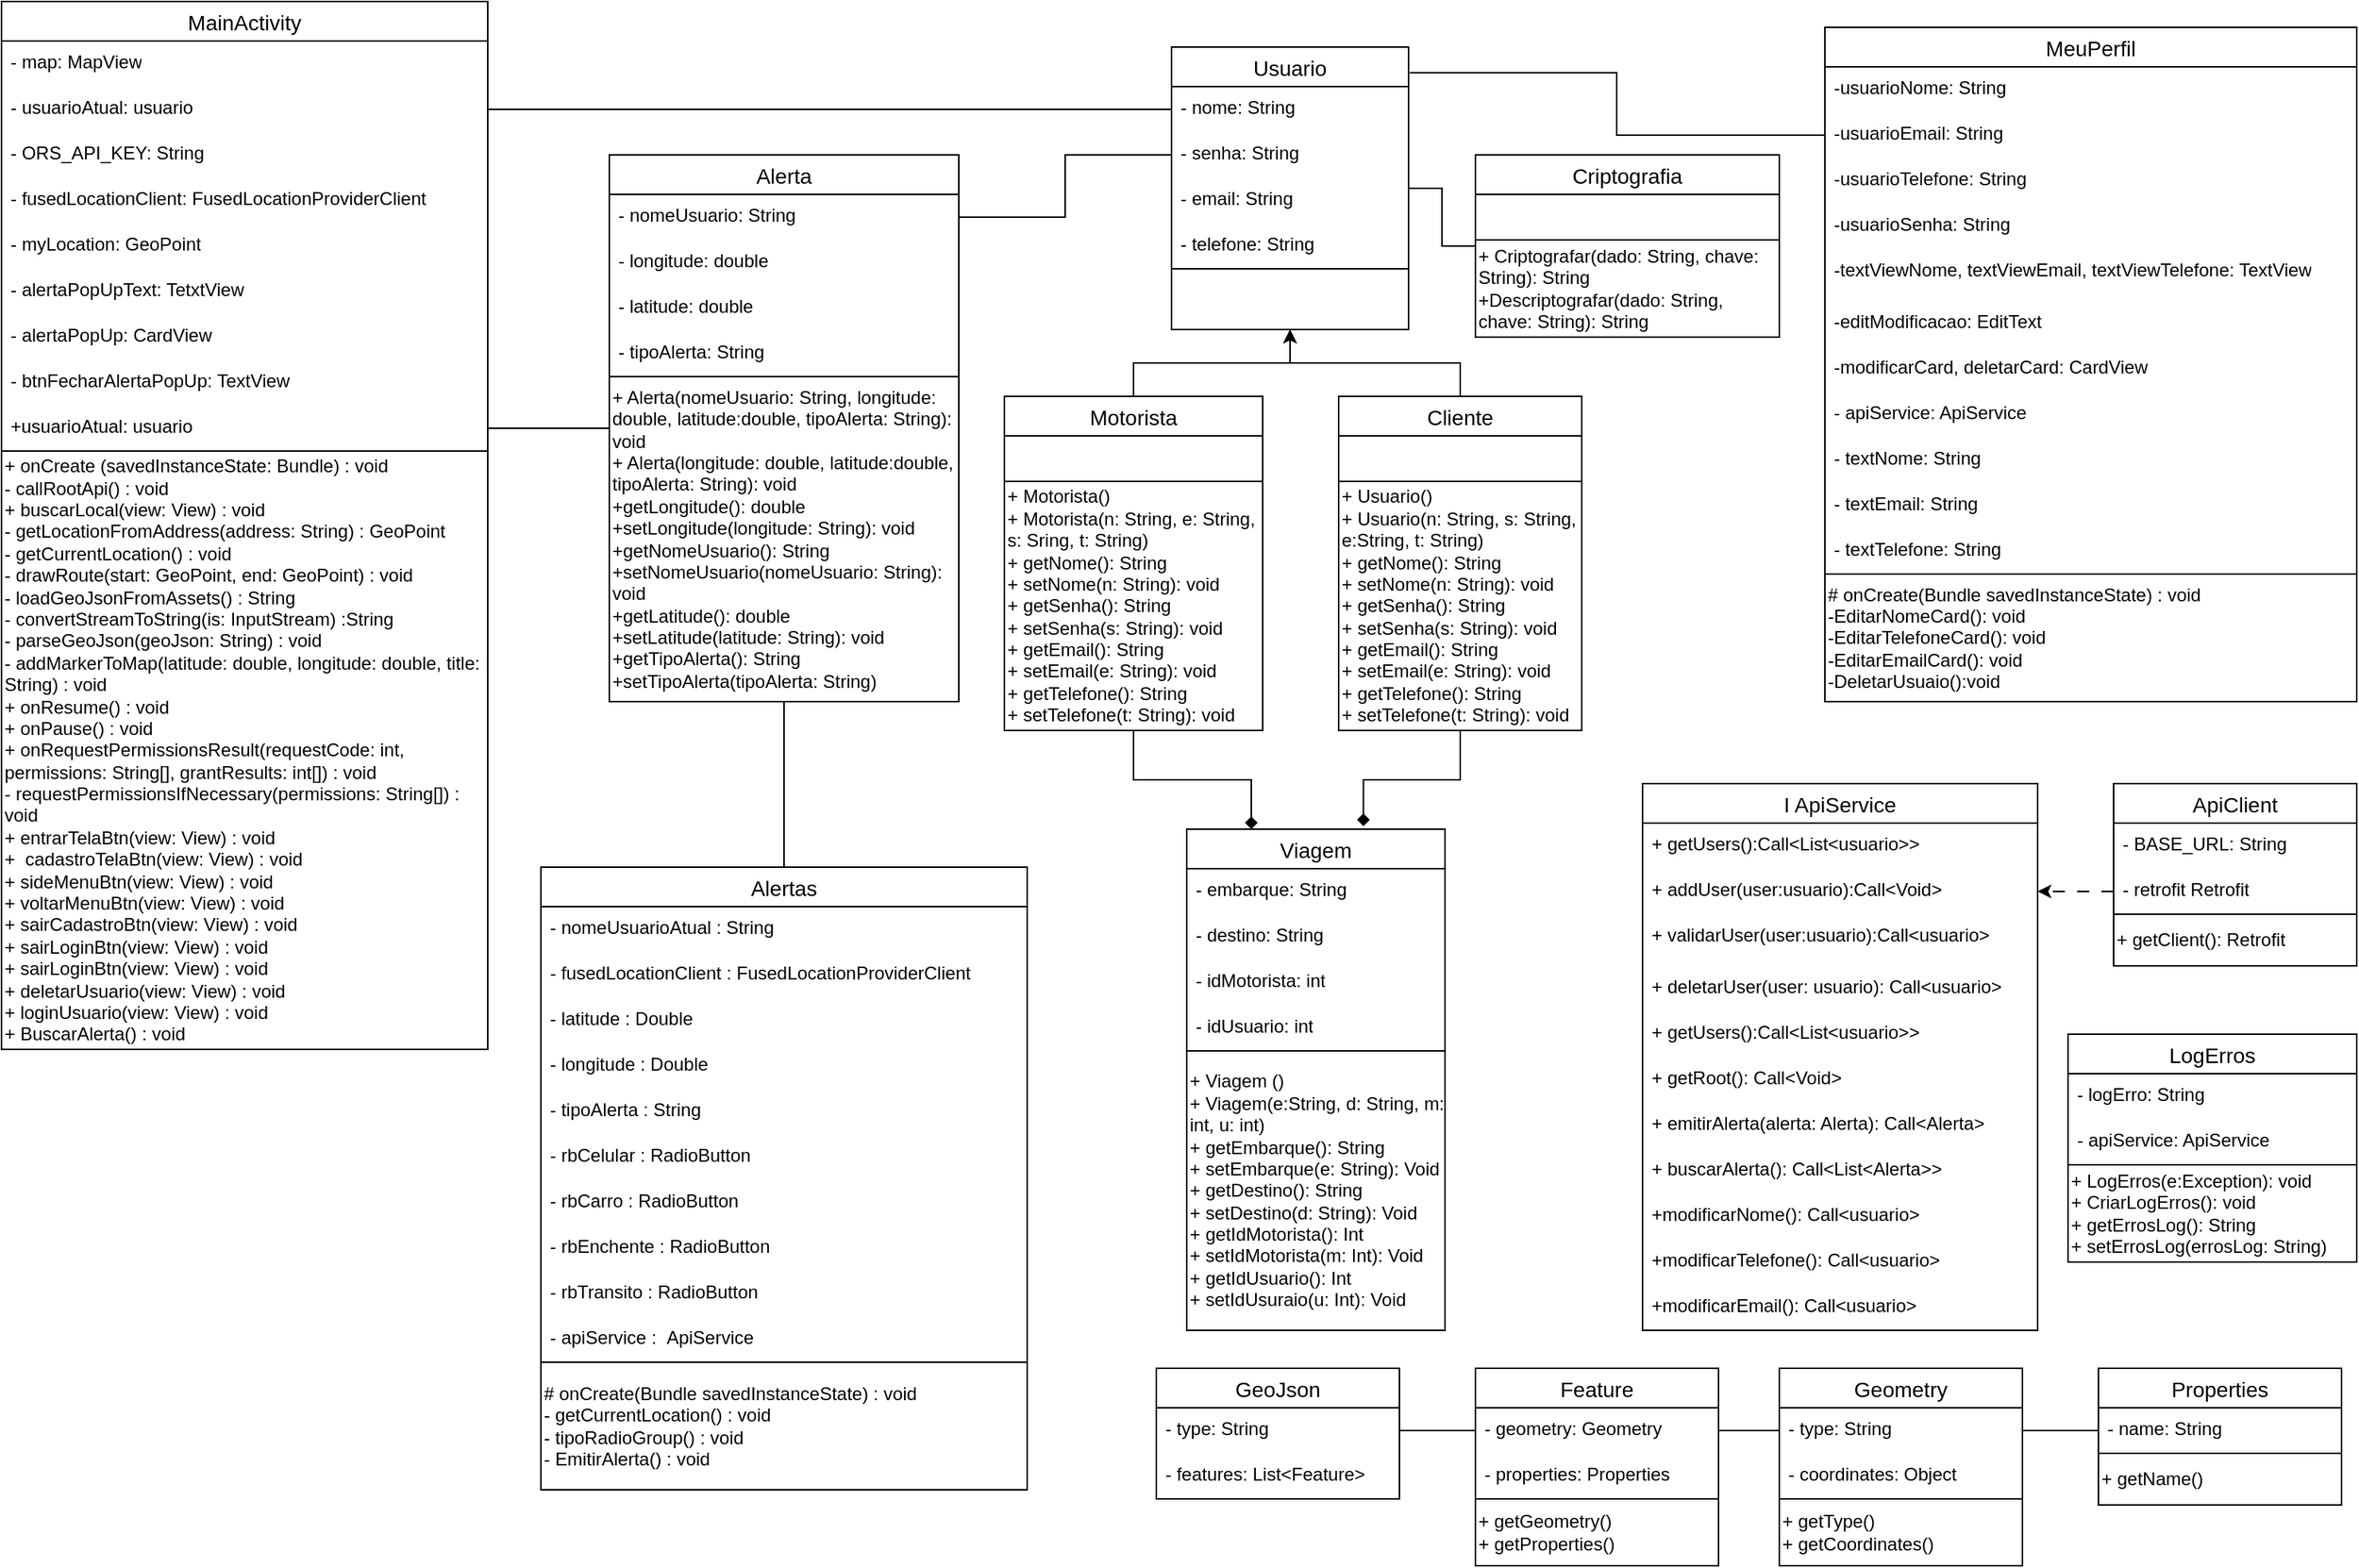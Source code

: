 <mxfile version="26.2.5">
  <diagram name="Página-1" id="beMkTJXSVw1a0xBrVSBx">
    <mxGraphModel dx="2575" dy="950" grid="1" gridSize="10" guides="1" tooltips="1" connect="1" arrows="1" fold="1" page="1" pageScale="1" pageWidth="827" pageHeight="1169" math="0" shadow="0">
      <root>
        <mxCell id="0" />
        <mxCell id="1" parent="0" />
        <mxCell id="qrxP64cRPcZDeiGSogMZ-12" style="edgeStyle=orthogonalEdgeStyle;rounded=0;orthogonalLoop=1;jettySize=auto;html=1;labelBackgroundColor=none;fontColor=default;" parent="1" source="EBPemqWj0GoJSSDdZfjt-1" target="qrxP64cRPcZDeiGSogMZ-8" edge="1">
          <mxGeometry relative="1" as="geometry">
            <mxPoint x="480" y="210" as="targetPoint" />
          </mxGeometry>
        </mxCell>
        <mxCell id="EBPemqWj0GoJSSDdZfjt-1" value="Cliente" style="swimlane;fontStyle=0;childLayout=stackLayout;horizontal=1;startSize=26;horizontalStack=0;resizeParent=1;resizeParentMax=0;resizeLast=0;collapsible=1;marginBottom=0;align=center;fontSize=14;labelBackgroundColor=none;" parent="1" vertex="1">
          <mxGeometry x="140" y="360" width="160" height="220" as="geometry" />
        </mxCell>
        <mxCell id="EBPemqWj0GoJSSDdZfjt-4" value="" style="text;strokeColor=none;spacingLeft=4;spacingRight=4;overflow=hidden;rotatable=0;points=[[0,0.5],[1,0.5]];portConstraint=eastwest;fontSize=12;whiteSpace=wrap;html=1;labelBackgroundColor=none;" parent="EBPemqWj0GoJSSDdZfjt-1" vertex="1">
          <mxGeometry y="26" width="160" height="30" as="geometry" />
        </mxCell>
        <mxCell id="qrxP64cRPcZDeiGSogMZ-2" value="+ Usuario()&lt;br&gt;+ Usuario(n: String, s: String, e:String, t: String)&lt;br&gt;+ getNome(): String&lt;br&gt;+ setNome(n: String): void&lt;br&gt;+ getSenha(): String&lt;br&gt;+ setSenha(s: String): void&amp;nbsp;&lt;br&gt;+ getEmail(): String&lt;br&gt;+ setEmail(e: String): void&lt;br&gt;+ getTelefone(): String&lt;br&gt;+ setTelefone(t: String): void" style="whiteSpace=wrap;html=1;align=left;labelBackgroundColor=none;" parent="EBPemqWj0GoJSSDdZfjt-1" vertex="1">
          <mxGeometry y="56" width="160" height="164" as="geometry" />
        </mxCell>
        <mxCell id="qrxP64cRPcZDeiGSogMZ-13" style="edgeStyle=orthogonalEdgeStyle;rounded=0;orthogonalLoop=1;jettySize=auto;html=1;labelBackgroundColor=none;fontColor=default;" parent="1" source="EBPemqWj0GoJSSDdZfjt-9" target="qrxP64cRPcZDeiGSogMZ-8" edge="1">
          <mxGeometry relative="1" as="geometry" />
        </mxCell>
        <mxCell id="EBPemqWj0GoJSSDdZfjt-9" value="Motorista" style="swimlane;fontStyle=0;childLayout=stackLayout;horizontal=1;startSize=26;horizontalStack=0;resizeParent=1;resizeParentMax=0;resizeLast=0;collapsible=1;marginBottom=0;align=center;fontSize=14;labelBackgroundColor=none;" parent="1" vertex="1">
          <mxGeometry x="-80" y="360" width="170" height="220" as="geometry" />
        </mxCell>
        <mxCell id="EBPemqWj0GoJSSDdZfjt-12" value="" style="text;strokeColor=none;spacingLeft=4;spacingRight=4;overflow=hidden;rotatable=0;points=[[0,0.5],[1,0.5]];portConstraint=eastwest;fontSize=12;whiteSpace=wrap;html=1;labelBackgroundColor=none;" parent="EBPemqWj0GoJSSDdZfjt-9" vertex="1">
          <mxGeometry y="26" width="170" height="30" as="geometry" />
        </mxCell>
        <mxCell id="qrxP64cRPcZDeiGSogMZ-3" value="+ Motorista()&lt;br&gt;+ Motorista(n: String, e: String, s: Sring, t: String)&lt;br&gt;+ getNome(): String&lt;br style=&quot;border-color: var(--border-color);&quot;&gt;+ setNome(n: String): void&lt;br style=&quot;border-color: var(--border-color);&quot;&gt;+ getSenha(): String&lt;br style=&quot;border-color: var(--border-color);&quot;&gt;+ setSenha(s: String): void&amp;nbsp;&lt;br style=&quot;border-color: var(--border-color);&quot;&gt;+ getEmail(): String&lt;br style=&quot;border-color: var(--border-color);&quot;&gt;+ setEmail(e: String): void&lt;br style=&quot;border-color: var(--border-color);&quot;&gt;+ getTelefone(): String&lt;br style=&quot;border-color: var(--border-color);&quot;&gt;+ setTelefone(t: String): void" style="whiteSpace=wrap;html=1;align=left;labelBackgroundColor=none;" parent="EBPemqWj0GoJSSDdZfjt-9" vertex="1">
          <mxGeometry y="56" width="170" height="164" as="geometry" />
        </mxCell>
        <mxCell id="qrxP64cRPcZDeiGSogMZ-4" value="Usuario" style="swimlane;fontStyle=0;childLayout=stackLayout;horizontal=1;startSize=26;horizontalStack=0;resizeParent=1;resizeParentMax=0;resizeLast=0;collapsible=1;marginBottom=0;align=center;fontSize=14;labelBackgroundColor=none;" parent="1" vertex="1">
          <mxGeometry x="30" y="130" width="156" height="186" as="geometry" />
        </mxCell>
        <mxCell id="qrxP64cRPcZDeiGSogMZ-5" value="- nome: String" style="text;strokeColor=none;spacingLeft=4;spacingRight=4;overflow=hidden;rotatable=0;points=[[0,0.5],[1,0.5]];portConstraint=eastwest;fontSize=12;whiteSpace=wrap;html=1;labelBackgroundColor=none;" parent="qrxP64cRPcZDeiGSogMZ-4" vertex="1">
          <mxGeometry y="26" width="156" height="30" as="geometry" />
        </mxCell>
        <mxCell id="qrxP64cRPcZDeiGSogMZ-6" value="- senha: String" style="text;strokeColor=none;spacingLeft=4;spacingRight=4;overflow=hidden;rotatable=0;points=[[0,0.5],[1,0.5]];portConstraint=eastwest;fontSize=12;whiteSpace=wrap;html=1;labelBackgroundColor=none;" parent="qrxP64cRPcZDeiGSogMZ-4" vertex="1">
          <mxGeometry y="56" width="156" height="30" as="geometry" />
        </mxCell>
        <mxCell id="qrxP64cRPcZDeiGSogMZ-7" value="- email: String" style="text;strokeColor=none;spacingLeft=4;spacingRight=4;overflow=hidden;rotatable=0;points=[[0,0.5],[1,0.5]];portConstraint=eastwest;fontSize=12;whiteSpace=wrap;html=1;labelBackgroundColor=none;" parent="qrxP64cRPcZDeiGSogMZ-4" vertex="1">
          <mxGeometry y="86" width="156" height="30" as="geometry" />
        </mxCell>
        <mxCell id="EBPemqWj0GoJSSDdZfjt-13" value="- telefone: String&amp;nbsp;" style="text;strokeColor=none;spacingLeft=4;spacingRight=4;overflow=hidden;rotatable=0;points=[[0,0.5],[1,0.5]];portConstraint=eastwest;fontSize=12;whiteSpace=wrap;html=1;labelBackgroundColor=none;" parent="qrxP64cRPcZDeiGSogMZ-4" vertex="1">
          <mxGeometry y="116" width="156" height="30" as="geometry" />
        </mxCell>
        <mxCell id="qrxP64cRPcZDeiGSogMZ-8" value="" style="whiteSpace=wrap;html=1;align=left;labelBackgroundColor=none;" parent="qrxP64cRPcZDeiGSogMZ-4" vertex="1">
          <mxGeometry y="146" width="156" height="40" as="geometry" />
        </mxCell>
        <mxCell id="x8M8EUCUu1lC6nuCBjIr-1" value="GeoJson" style="swimlane;fontStyle=0;childLayout=stackLayout;horizontal=1;startSize=26;horizontalStack=0;resizeParent=1;resizeParentMax=0;resizeLast=0;collapsible=1;marginBottom=0;align=center;fontSize=14;" parent="1" vertex="1">
          <mxGeometry x="20" y="1000" width="160" height="86" as="geometry" />
        </mxCell>
        <mxCell id="x8M8EUCUu1lC6nuCBjIr-2" value="&lt;div&gt;- type: String&lt;/div&gt;" style="text;strokeColor=none;fillColor=none;spacingLeft=4;spacingRight=4;overflow=hidden;rotatable=0;points=[[0,0.5],[1,0.5]];portConstraint=eastwest;fontSize=12;whiteSpace=wrap;html=1;" parent="x8M8EUCUu1lC6nuCBjIr-1" vertex="1">
          <mxGeometry y="26" width="160" height="30" as="geometry" />
        </mxCell>
        <mxCell id="x8M8EUCUu1lC6nuCBjIr-3" value="- features: List&amp;lt;Feature&amp;gt;" style="text;strokeColor=none;fillColor=none;spacingLeft=4;spacingRight=4;overflow=hidden;rotatable=0;points=[[0,0.5],[1,0.5]];portConstraint=eastwest;fontSize=12;whiteSpace=wrap;html=1;" parent="x8M8EUCUu1lC6nuCBjIr-1" vertex="1">
          <mxGeometry y="56" width="160" height="30" as="geometry" />
        </mxCell>
        <mxCell id="x8M8EUCUu1lC6nuCBjIr-7" value="Feature" style="swimlane;fontStyle=0;childLayout=stackLayout;horizontal=1;startSize=26;horizontalStack=0;resizeParent=1;resizeParentMax=0;resizeLast=0;collapsible=1;marginBottom=0;align=center;fontSize=14;" parent="1" vertex="1">
          <mxGeometry x="230" y="1000" width="160" height="130" as="geometry" />
        </mxCell>
        <mxCell id="x8M8EUCUu1lC6nuCBjIr-8" value="- geometry: Geometry" style="text;strokeColor=none;fillColor=none;spacingLeft=4;spacingRight=4;overflow=hidden;rotatable=0;points=[[0,0.5],[1,0.5]];portConstraint=eastwest;fontSize=12;whiteSpace=wrap;html=1;" parent="x8M8EUCUu1lC6nuCBjIr-7" vertex="1">
          <mxGeometry y="26" width="160" height="30" as="geometry" />
        </mxCell>
        <mxCell id="x8M8EUCUu1lC6nuCBjIr-9" value="- properties: Properties" style="text;strokeColor=none;fillColor=none;spacingLeft=4;spacingRight=4;overflow=hidden;rotatable=0;points=[[0,0.5],[1,0.5]];portConstraint=eastwest;fontSize=12;whiteSpace=wrap;html=1;" parent="x8M8EUCUu1lC6nuCBjIr-7" vertex="1">
          <mxGeometry y="56" width="160" height="30" as="geometry" />
        </mxCell>
        <mxCell id="x8M8EUCUu1lC6nuCBjIr-25" value="&lt;div&gt;+ getGeometry()&lt;/div&gt;&lt;div&gt;+ getProperties()&lt;/div&gt;" style="whiteSpace=wrap;html=1;align=left;labelBackgroundColor=none;" parent="x8M8EUCUu1lC6nuCBjIr-7" vertex="1">
          <mxGeometry y="86" width="160" height="44" as="geometry" />
        </mxCell>
        <mxCell id="x8M8EUCUu1lC6nuCBjIr-11" style="edgeStyle=orthogonalEdgeStyle;rounded=0;orthogonalLoop=1;jettySize=auto;html=1;entryX=0;entryY=0.5;entryDx=0;entryDy=0;endArrow=none;startFill=0;" parent="1" source="x8M8EUCUu1lC6nuCBjIr-2" target="x8M8EUCUu1lC6nuCBjIr-8" edge="1">
          <mxGeometry relative="1" as="geometry" />
        </mxCell>
        <mxCell id="x8M8EUCUu1lC6nuCBjIr-12" value="Geometry" style="swimlane;fontStyle=0;childLayout=stackLayout;horizontal=1;startSize=26;horizontalStack=0;resizeParent=1;resizeParentMax=0;resizeLast=0;collapsible=1;marginBottom=0;align=center;fontSize=14;" parent="1" vertex="1">
          <mxGeometry x="430" y="1000" width="160" height="130" as="geometry" />
        </mxCell>
        <mxCell id="x8M8EUCUu1lC6nuCBjIr-13" value="- type: String" style="text;strokeColor=none;fillColor=none;spacingLeft=4;spacingRight=4;overflow=hidden;rotatable=0;points=[[0,0.5],[1,0.5]];portConstraint=eastwest;fontSize=12;whiteSpace=wrap;html=1;" parent="x8M8EUCUu1lC6nuCBjIr-12" vertex="1">
          <mxGeometry y="26" width="160" height="30" as="geometry" />
        </mxCell>
        <mxCell id="x8M8EUCUu1lC6nuCBjIr-14" value="- coordinates: Object" style="text;strokeColor=none;fillColor=none;spacingLeft=4;spacingRight=4;overflow=hidden;rotatable=0;points=[[0,0.5],[1,0.5]];portConstraint=eastwest;fontSize=12;whiteSpace=wrap;html=1;" parent="x8M8EUCUu1lC6nuCBjIr-12" vertex="1">
          <mxGeometry y="56" width="160" height="30" as="geometry" />
        </mxCell>
        <mxCell id="x8M8EUCUu1lC6nuCBjIr-26" value="&lt;div&gt;+ getType()&lt;/div&gt;&lt;div&gt;+ getCoordinates()&lt;/div&gt;" style="whiteSpace=wrap;html=1;align=left;labelBackgroundColor=none;" parent="x8M8EUCUu1lC6nuCBjIr-12" vertex="1">
          <mxGeometry y="86" width="160" height="44" as="geometry" />
        </mxCell>
        <mxCell id="x8M8EUCUu1lC6nuCBjIr-16" value="Properties" style="swimlane;fontStyle=0;childLayout=stackLayout;horizontal=1;startSize=26;horizontalStack=0;resizeParent=1;resizeParentMax=0;resizeLast=0;collapsible=1;marginBottom=0;align=center;fontSize=14;" parent="1" vertex="1">
          <mxGeometry x="640" y="1000" width="160" height="90" as="geometry" />
        </mxCell>
        <mxCell id="x8M8EUCUu1lC6nuCBjIr-17" value="- name: String" style="text;strokeColor=none;fillColor=none;spacingLeft=4;spacingRight=4;overflow=hidden;rotatable=0;points=[[0,0.5],[1,0.5]];portConstraint=eastwest;fontSize=12;whiteSpace=wrap;html=1;" parent="x8M8EUCUu1lC6nuCBjIr-16" vertex="1">
          <mxGeometry y="26" width="160" height="30" as="geometry" />
        </mxCell>
        <mxCell id="x8M8EUCUu1lC6nuCBjIr-27" value="+ getName()" style="whiteSpace=wrap;html=1;align=left;labelBackgroundColor=none;" parent="x8M8EUCUu1lC6nuCBjIr-16" vertex="1">
          <mxGeometry y="56" width="160" height="34" as="geometry" />
        </mxCell>
        <mxCell id="x8M8EUCUu1lC6nuCBjIr-22" style="edgeStyle=orthogonalEdgeStyle;rounded=0;orthogonalLoop=1;jettySize=auto;html=1;endArrow=none;startFill=0;" parent="1" source="x8M8EUCUu1lC6nuCBjIr-8" target="x8M8EUCUu1lC6nuCBjIr-13" edge="1">
          <mxGeometry relative="1" as="geometry" />
        </mxCell>
        <mxCell id="x8M8EUCUu1lC6nuCBjIr-23" style="edgeStyle=orthogonalEdgeStyle;rounded=0;orthogonalLoop=1;jettySize=auto;html=1;exitX=1;exitY=0.5;exitDx=0;exitDy=0;entryX=0;entryY=0.5;entryDx=0;entryDy=0;endArrow=none;startFill=0;" parent="1" source="x8M8EUCUu1lC6nuCBjIr-13" target="x8M8EUCUu1lC6nuCBjIr-17" edge="1">
          <mxGeometry relative="1" as="geometry" />
        </mxCell>
        <mxCell id="x8M8EUCUu1lC6nuCBjIr-28" value="I ApiService" style="swimlane;fontStyle=0;childLayout=stackLayout;horizontal=1;startSize=26;horizontalStack=0;resizeParent=1;resizeParentMax=0;resizeLast=0;collapsible=1;marginBottom=0;align=center;fontSize=14;" parent="1" vertex="1">
          <mxGeometry x="340" y="615" width="260" height="360" as="geometry" />
        </mxCell>
        <mxCell id="x8M8EUCUu1lC6nuCBjIr-29" value="+ getUsers():Call&amp;lt;List&amp;lt;usuario&amp;gt;&amp;gt;" style="text;strokeColor=none;fillColor=none;spacingLeft=4;spacingRight=4;overflow=hidden;rotatable=0;points=[[0,0.5],[1,0.5]];portConstraint=eastwest;fontSize=12;whiteSpace=wrap;html=1;" parent="x8M8EUCUu1lC6nuCBjIr-28" vertex="1">
          <mxGeometry y="26" width="260" height="30" as="geometry" />
        </mxCell>
        <mxCell id="x8M8EUCUu1lC6nuCBjIr-30" value="+ addUser(user:usuario):Call&amp;lt;Void&amp;gt;" style="text;strokeColor=none;fillColor=none;spacingLeft=4;spacingRight=4;overflow=hidden;rotatable=0;points=[[0,0.5],[1,0.5]];portConstraint=eastwest;fontSize=12;whiteSpace=wrap;html=1;" parent="x8M8EUCUu1lC6nuCBjIr-28" vertex="1">
          <mxGeometry y="56" width="260" height="30" as="geometry" />
        </mxCell>
        <mxCell id="x8M8EUCUu1lC6nuCBjIr-31" value="+ validarUser(user:usuario):Call&amp;lt;usuario&amp;gt;" style="text;strokeColor=none;fillColor=none;spacingLeft=4;spacingRight=4;overflow=hidden;rotatable=0;points=[[0,0.5],[1,0.5]];portConstraint=eastwest;fontSize=12;whiteSpace=wrap;html=1;" parent="x8M8EUCUu1lC6nuCBjIr-28" vertex="1">
          <mxGeometry y="86" width="260" height="34" as="geometry" />
        </mxCell>
        <mxCell id="x8M8EUCUu1lC6nuCBjIr-34" value="+ deletarUser(user: usuario): Call&amp;lt;usuario&amp;gt;" style="text;strokeColor=none;fillColor=none;spacingLeft=4;spacingRight=4;overflow=hidden;rotatable=0;points=[[0,0.5],[1,0.5]];portConstraint=eastwest;fontSize=12;whiteSpace=wrap;html=1;" parent="x8M8EUCUu1lC6nuCBjIr-28" vertex="1">
          <mxGeometry y="120" width="260" height="30" as="geometry" />
        </mxCell>
        <mxCell id="cwqGw_NyOsRod3NxZ2D9-19" value="+ getUsers():Call&amp;lt;List&amp;lt;usuario&amp;gt;&amp;gt;" style="text;strokeColor=none;fillColor=none;spacingLeft=4;spacingRight=4;overflow=hidden;rotatable=0;points=[[0,0.5],[1,0.5]];portConstraint=eastwest;fontSize=12;whiteSpace=wrap;html=1;" parent="x8M8EUCUu1lC6nuCBjIr-28" vertex="1">
          <mxGeometry y="150" width="260" height="30" as="geometry" />
        </mxCell>
        <mxCell id="cwqGw_NyOsRod3NxZ2D9-18" value="+ getRoot(): Call&amp;lt;Void&amp;gt;" style="text;strokeColor=none;fillColor=none;spacingLeft=4;spacingRight=4;overflow=hidden;rotatable=0;points=[[0,0.5],[1,0.5]];portConstraint=eastwest;fontSize=12;whiteSpace=wrap;html=1;" parent="x8M8EUCUu1lC6nuCBjIr-28" vertex="1">
          <mxGeometry y="180" width="260" height="30" as="geometry" />
        </mxCell>
        <mxCell id="cwqGw_NyOsRod3NxZ2D9-20" value="+ emitirAlerta(alerta: Alerta): Call&amp;lt;Alerta&amp;gt;" style="text;strokeColor=none;fillColor=none;spacingLeft=4;spacingRight=4;overflow=hidden;rotatable=0;points=[[0,0.5],[1,0.5]];portConstraint=eastwest;fontSize=12;whiteSpace=wrap;html=1;" parent="x8M8EUCUu1lC6nuCBjIr-28" vertex="1">
          <mxGeometry y="210" width="260" height="30" as="geometry" />
        </mxCell>
        <mxCell id="cwqGw_NyOsRod3NxZ2D9-21" value="+ buscarAlerta(): Call&amp;lt;List&amp;lt;Alerta&amp;gt;&amp;gt;" style="text;strokeColor=none;fillColor=none;spacingLeft=4;spacingRight=4;overflow=hidden;rotatable=0;points=[[0,0.5],[1,0.5]];portConstraint=eastwest;fontSize=12;whiteSpace=wrap;html=1;" parent="x8M8EUCUu1lC6nuCBjIr-28" vertex="1">
          <mxGeometry y="240" width="260" height="30" as="geometry" />
        </mxCell>
        <mxCell id="LRudQ8apmQXin3_uVHKM-1" value="+modificarNome(): Call&amp;lt;usuario&amp;gt;" style="text;strokeColor=none;fillColor=none;spacingLeft=4;spacingRight=4;overflow=hidden;rotatable=0;points=[[0,0.5],[1,0.5]];portConstraint=eastwest;fontSize=12;whiteSpace=wrap;html=1;" vertex="1" parent="x8M8EUCUu1lC6nuCBjIr-28">
          <mxGeometry y="270" width="260" height="30" as="geometry" />
        </mxCell>
        <mxCell id="LRudQ8apmQXin3_uVHKM-2" value="+modificarTelefone(): Call&amp;lt;usuario&amp;gt;" style="text;strokeColor=none;fillColor=none;spacingLeft=4;spacingRight=4;overflow=hidden;rotatable=0;points=[[0,0.5],[1,0.5]];portConstraint=eastwest;fontSize=12;whiteSpace=wrap;html=1;" vertex="1" parent="x8M8EUCUu1lC6nuCBjIr-28">
          <mxGeometry y="300" width="260" height="30" as="geometry" />
        </mxCell>
        <mxCell id="LRudQ8apmQXin3_uVHKM-3" value="+modificarEmail(): Call&amp;lt;usuario&amp;gt;" style="text;strokeColor=none;fillColor=none;spacingLeft=4;spacingRight=4;overflow=hidden;rotatable=0;points=[[0,0.5],[1,0.5]];portConstraint=eastwest;fontSize=12;whiteSpace=wrap;html=1;" vertex="1" parent="x8M8EUCUu1lC6nuCBjIr-28">
          <mxGeometry y="330" width="260" height="30" as="geometry" />
        </mxCell>
        <mxCell id="x8M8EUCUu1lC6nuCBjIr-37" value="ApiClient" style="swimlane;fontStyle=0;childLayout=stackLayout;horizontal=1;startSize=26;horizontalStack=0;resizeParent=1;resizeParentMax=0;resizeLast=0;collapsible=1;marginBottom=0;align=center;fontSize=14;" parent="1" vertex="1">
          <mxGeometry x="650" y="615" width="160" height="120" as="geometry" />
        </mxCell>
        <mxCell id="x8M8EUCUu1lC6nuCBjIr-38" value="- BASE_URL: String" style="text;strokeColor=none;fillColor=none;spacingLeft=4;spacingRight=4;overflow=hidden;rotatable=0;points=[[0,0.5],[1,0.5]];portConstraint=eastwest;fontSize=12;whiteSpace=wrap;html=1;" parent="x8M8EUCUu1lC6nuCBjIr-37" vertex="1">
          <mxGeometry y="26" width="160" height="30" as="geometry" />
        </mxCell>
        <mxCell id="x8M8EUCUu1lC6nuCBjIr-39" value="- retrofit Retrofit" style="text;strokeColor=none;fillColor=none;spacingLeft=4;spacingRight=4;overflow=hidden;rotatable=0;points=[[0,0.5],[1,0.5]];portConstraint=eastwest;fontSize=12;whiteSpace=wrap;html=1;" parent="x8M8EUCUu1lC6nuCBjIr-37" vertex="1">
          <mxGeometry y="56" width="160" height="30" as="geometry" />
        </mxCell>
        <mxCell id="x8M8EUCUu1lC6nuCBjIr-43" value="+ getClient(): Retrofit" style="whiteSpace=wrap;html=1;align=left;labelBackgroundColor=none;" parent="x8M8EUCUu1lC6nuCBjIr-37" vertex="1">
          <mxGeometry y="86" width="160" height="34" as="geometry" />
        </mxCell>
        <mxCell id="EBPemqWj0GoJSSDdZfjt-5" value="Viagem" style="swimlane;fontStyle=0;childLayout=stackLayout;horizontal=1;startSize=26;horizontalStack=0;resizeParent=1;resizeParentMax=0;resizeLast=0;collapsible=1;marginBottom=0;align=center;fontSize=14;rounded=0;shadow=0;glass=0;swimlaneLine=1;labelBackgroundColor=none;" parent="1" vertex="1">
          <mxGeometry x="40" y="645" width="170" height="330" as="geometry" />
        </mxCell>
        <mxCell id="EBPemqWj0GoJSSDdZfjt-6" value="- embarque: String" style="text;strokeColor=none;spacingLeft=4;spacingRight=4;overflow=hidden;rotatable=0;points=[[0,0.5],[1,0.5]];portConstraint=eastwest;fontSize=12;whiteSpace=wrap;html=1;labelBackgroundColor=none;" parent="EBPemqWj0GoJSSDdZfjt-5" vertex="1">
          <mxGeometry y="26" width="170" height="30" as="geometry" />
        </mxCell>
        <mxCell id="EBPemqWj0GoJSSDdZfjt-7" value="- destino: String" style="text;strokeColor=none;spacingLeft=4;spacingRight=4;overflow=hidden;rotatable=0;points=[[0,0.5],[1,0.5]];portConstraint=eastwest;fontSize=12;whiteSpace=wrap;html=1;labelBackgroundColor=none;" parent="EBPemqWj0GoJSSDdZfjt-5" vertex="1">
          <mxGeometry y="56" width="170" height="30" as="geometry" />
        </mxCell>
        <mxCell id="EBPemqWj0GoJSSDdZfjt-14" value="- idMotorista: int" style="text;strokeColor=none;spacingLeft=4;spacingRight=4;overflow=hidden;rotatable=0;points=[[0,0.5],[1,0.5]];portConstraint=eastwest;fontSize=12;whiteSpace=wrap;html=1;labelBackgroundColor=none;" parent="EBPemqWj0GoJSSDdZfjt-5" vertex="1">
          <mxGeometry y="86" width="170" height="30" as="geometry" />
        </mxCell>
        <mxCell id="EBPemqWj0GoJSSDdZfjt-8" value="- idUsuario: int" style="text;strokeColor=none;spacingLeft=4;spacingRight=4;overflow=hidden;rotatable=0;points=[[0,0.5],[1,0.5]];portConstraint=eastwest;fontSize=12;whiteSpace=wrap;html=1;labelBackgroundColor=none;" parent="EBPemqWj0GoJSSDdZfjt-5" vertex="1">
          <mxGeometry y="116" width="170" height="30" as="geometry" />
        </mxCell>
        <mxCell id="qrxP64cRPcZDeiGSogMZ-1" value="+ Viagem ()&amp;nbsp;&lt;br&gt;+ Viagem(e:String, d: String, m: int, u: int)&lt;br&gt;+ getEmbarque(): String&lt;br&gt;+ setEmbarque(e: String): Void&lt;br&gt;+ getDestino(): String&lt;br&gt;+ setDestino(d: String): Void&lt;br&gt;+ getIdMotorista(): Int&lt;br&gt;+ setIdMotorista(m: Int): Void&lt;br&gt;+ getIdUsuario(): Int&lt;br&gt;+ setIdUsuraio(u: Int): Void" style="whiteSpace=wrap;html=1;align=left;labelBackgroundColor=none;" parent="EBPemqWj0GoJSSDdZfjt-5" vertex="1">
          <mxGeometry y="146" width="170" height="184" as="geometry" />
        </mxCell>
        <mxCell id="nU1rARCK6tNJSEri2p3q-12" style="edgeStyle=orthogonalEdgeStyle;rounded=0;orthogonalLoop=1;jettySize=auto;html=1;entryX=0.684;entryY=-0.006;entryDx=0;entryDy=0;entryPerimeter=0;endArrow=diamond;endFill=1;" parent="1" source="qrxP64cRPcZDeiGSogMZ-2" target="EBPemqWj0GoJSSDdZfjt-5" edge="1">
          <mxGeometry relative="1" as="geometry" />
        </mxCell>
        <mxCell id="nU1rARCK6tNJSEri2p3q-13" style="edgeStyle=orthogonalEdgeStyle;rounded=0;orthogonalLoop=1;jettySize=auto;html=1;entryX=0.25;entryY=0;entryDx=0;entryDy=0;endArrow=diamond;endFill=1;" parent="1" source="qrxP64cRPcZDeiGSogMZ-3" target="EBPemqWj0GoJSSDdZfjt-5" edge="1">
          <mxGeometry relative="1" as="geometry" />
        </mxCell>
        <mxCell id="cwqGw_NyOsRod3NxZ2D9-5" value="LogErros" style="swimlane;fontStyle=0;childLayout=stackLayout;horizontal=1;startSize=26;horizontalStack=0;resizeParent=1;resizeParentMax=0;resizeLast=0;collapsible=1;marginBottom=0;align=center;fontSize=14;" parent="1" vertex="1">
          <mxGeometry x="620" y="780" width="190" height="150" as="geometry" />
        </mxCell>
        <mxCell id="cwqGw_NyOsRod3NxZ2D9-6" value="- logErro: String" style="text;strokeColor=none;fillColor=none;spacingLeft=4;spacingRight=4;overflow=hidden;rotatable=0;points=[[0,0.5],[1,0.5]];portConstraint=eastwest;fontSize=12;whiteSpace=wrap;html=1;" parent="cwqGw_NyOsRod3NxZ2D9-5" vertex="1">
          <mxGeometry y="26" width="190" height="30" as="geometry" />
        </mxCell>
        <mxCell id="cwqGw_NyOsRod3NxZ2D9-7" value="- apiService: ApiService" style="text;strokeColor=none;fillColor=none;spacingLeft=4;spacingRight=4;overflow=hidden;rotatable=0;points=[[0,0.5],[1,0.5]];portConstraint=eastwest;fontSize=12;whiteSpace=wrap;html=1;" parent="cwqGw_NyOsRod3NxZ2D9-5" vertex="1">
          <mxGeometry y="56" width="190" height="30" as="geometry" />
        </mxCell>
        <mxCell id="cwqGw_NyOsRod3NxZ2D9-8" value="+ LogErros(e:Exception): void&lt;br&gt;+ CriarLogErros(): void&lt;br&gt;+ getErrosLog(): String&lt;br&gt;+ setErrosLog(errosLog: String)" style="whiteSpace=wrap;html=1;align=left;labelBackgroundColor=none;" parent="cwqGw_NyOsRod3NxZ2D9-5" vertex="1">
          <mxGeometry y="86" width="190" height="64" as="geometry" />
        </mxCell>
        <mxCell id="rwqF31iVj5PVq3YWiGEW-35" style="edgeStyle=orthogonalEdgeStyle;rounded=0;orthogonalLoop=1;jettySize=auto;html=1;entryX=0.5;entryY=0;entryDx=0;entryDy=0;endArrow=none;endFill=0;" parent="1" source="cwqGw_NyOsRod3NxZ2D9-12" target="rwqF31iVj5PVq3YWiGEW-3" edge="1">
          <mxGeometry relative="1" as="geometry" />
        </mxCell>
        <mxCell id="cwqGw_NyOsRod3NxZ2D9-12" value="Alerta" style="swimlane;fontStyle=0;childLayout=stackLayout;horizontal=1;startSize=26;horizontalStack=0;resizeParent=1;resizeParentMax=0;resizeLast=0;collapsible=1;marginBottom=0;align=center;fontSize=14;" parent="1" vertex="1">
          <mxGeometry x="-340" y="201" width="230" height="360" as="geometry" />
        </mxCell>
        <mxCell id="cwqGw_NyOsRod3NxZ2D9-13" value="- nomeUsuario: String" style="text;strokeColor=none;fillColor=none;spacingLeft=4;spacingRight=4;overflow=hidden;rotatable=0;points=[[0,0.5],[1,0.5]];portConstraint=eastwest;fontSize=12;whiteSpace=wrap;html=1;" parent="cwqGw_NyOsRod3NxZ2D9-12" vertex="1">
          <mxGeometry y="26" width="230" height="30" as="geometry" />
        </mxCell>
        <mxCell id="cwqGw_NyOsRod3NxZ2D9-14" value="- longitude: double" style="text;strokeColor=none;fillColor=none;spacingLeft=4;spacingRight=4;overflow=hidden;rotatable=0;points=[[0,0.5],[1,0.5]];portConstraint=eastwest;fontSize=12;whiteSpace=wrap;html=1;" parent="cwqGw_NyOsRod3NxZ2D9-12" vertex="1">
          <mxGeometry y="56" width="230" height="30" as="geometry" />
        </mxCell>
        <mxCell id="cwqGw_NyOsRod3NxZ2D9-16" value="- latitude: double" style="text;strokeColor=none;fillColor=none;spacingLeft=4;spacingRight=4;overflow=hidden;rotatable=0;points=[[0,0.5],[1,0.5]];portConstraint=eastwest;fontSize=12;whiteSpace=wrap;html=1;" parent="cwqGw_NyOsRod3NxZ2D9-12" vertex="1">
          <mxGeometry y="86" width="230" height="30" as="geometry" />
        </mxCell>
        <mxCell id="cwqGw_NyOsRod3NxZ2D9-17" value="- tipoAlerta: String" style="text;strokeColor=none;fillColor=none;spacingLeft=4;spacingRight=4;overflow=hidden;rotatable=0;points=[[0,0.5],[1,0.5]];portConstraint=eastwest;fontSize=12;whiteSpace=wrap;html=1;" parent="cwqGw_NyOsRod3NxZ2D9-12" vertex="1">
          <mxGeometry y="116" width="230" height="30" as="geometry" />
        </mxCell>
        <mxCell id="cwqGw_NyOsRod3NxZ2D9-15" value="+ Alerta(nomeUsuario: String, longitude: double, latitude:double, tipoAlerta: String): void&lt;br&gt;+ Alerta(longitude: double, latitude:double, tipoAlerta: String): void&lt;div&gt;+getLongitude(): double&lt;/div&gt;&lt;div&gt;+setLongitude(longitude: String): void&lt;/div&gt;&lt;div&gt;+getNomeUsuario(): String&lt;/div&gt;&lt;div&gt;+setNomeUsuario(nomeUsuario: String): void&lt;/div&gt;&lt;div&gt;+getLatitude(): double&lt;/div&gt;&lt;div&gt;+setLatitude(latitude: String): void&lt;/div&gt;&lt;div&gt;+getTipoAlerta(): String&lt;/div&gt;&lt;div&gt;+setTipoAlerta(tipoAlerta: String)&lt;/div&gt;" style="whiteSpace=wrap;html=1;align=left;labelBackgroundColor=none;" parent="cwqGw_NyOsRod3NxZ2D9-12" vertex="1">
          <mxGeometry y="146" width="230" height="214" as="geometry" />
        </mxCell>
        <mxCell id="cwqGw_NyOsRod3NxZ2D9-30" style="edgeStyle=orthogonalEdgeStyle;rounded=0;orthogonalLoop=1;jettySize=auto;html=1;endArrow=none;endFill=0;" parent="1" source="cwqGw_NyOsRod3NxZ2D9-26" target="qrxP64cRPcZDeiGSogMZ-4" edge="1">
          <mxGeometry relative="1" as="geometry" />
        </mxCell>
        <mxCell id="cwqGw_NyOsRod3NxZ2D9-26" value="Criptografia" style="swimlane;fontStyle=0;childLayout=stackLayout;horizontal=1;startSize=26;horizontalStack=0;resizeParent=1;resizeParentMax=0;resizeLast=0;collapsible=1;marginBottom=0;align=center;fontSize=14;" parent="1" vertex="1">
          <mxGeometry x="230" y="201" width="200" height="120" as="geometry" />
        </mxCell>
        <mxCell id="cwqGw_NyOsRod3NxZ2D9-28" value="&amp;nbsp;" style="text;strokeColor=none;fillColor=none;spacingLeft=4;spacingRight=4;overflow=hidden;rotatable=0;points=[[0,0.5],[1,0.5]];portConstraint=eastwest;fontSize=12;whiteSpace=wrap;html=1;" parent="cwqGw_NyOsRod3NxZ2D9-26" vertex="1">
          <mxGeometry y="26" width="200" height="30" as="geometry" />
        </mxCell>
        <mxCell id="cwqGw_NyOsRod3NxZ2D9-29" value="+ Criptografar(dado: String, chave: String): String&lt;br&gt;+Descriptografar(dado: String, chave: String): String" style="whiteSpace=wrap;html=1;align=left;labelBackgroundColor=none;" parent="cwqGw_NyOsRod3NxZ2D9-26" vertex="1">
          <mxGeometry y="56" width="200" height="64" as="geometry" />
        </mxCell>
        <mxCell id="cwqGw_NyOsRod3NxZ2D9-31" value="MainActivity" style="swimlane;fontStyle=0;childLayout=stackLayout;horizontal=1;startSize=26;horizontalStack=0;resizeParent=1;resizeParentMax=0;resizeLast=0;collapsible=1;marginBottom=0;align=center;fontSize=14;" parent="1" vertex="1">
          <mxGeometry x="-740" y="100" width="320" height="690" as="geometry" />
        </mxCell>
        <mxCell id="cwqGw_NyOsRod3NxZ2D9-32" value="- map: MapView" style="text;strokeColor=none;fillColor=none;spacingLeft=4;spacingRight=4;overflow=hidden;rotatable=0;points=[[0,0.5],[1,0.5]];portConstraint=eastwest;fontSize=12;whiteSpace=wrap;html=1;" parent="cwqGw_NyOsRod3NxZ2D9-31" vertex="1">
          <mxGeometry y="26" width="320" height="30" as="geometry" />
        </mxCell>
        <mxCell id="cwqGw_NyOsRod3NxZ2D9-33" value="- usuarioAtual: usuario" style="text;strokeColor=none;fillColor=none;spacingLeft=4;spacingRight=4;overflow=hidden;rotatable=0;points=[[0,0.5],[1,0.5]];portConstraint=eastwest;fontSize=12;whiteSpace=wrap;html=1;" parent="cwqGw_NyOsRod3NxZ2D9-31" vertex="1">
          <mxGeometry y="56" width="320" height="30" as="geometry" />
        </mxCell>
        <mxCell id="cwqGw_NyOsRod3NxZ2D9-34" value="- ORS_API_KEY: String" style="text;strokeColor=none;fillColor=none;spacingLeft=4;spacingRight=4;overflow=hidden;rotatable=0;points=[[0,0.5],[1,0.5]];portConstraint=eastwest;fontSize=12;whiteSpace=wrap;html=1;" parent="cwqGw_NyOsRod3NxZ2D9-31" vertex="1">
          <mxGeometry y="86" width="320" height="30" as="geometry" />
        </mxCell>
        <mxCell id="cwqGw_NyOsRod3NxZ2D9-35" value="-&amp;nbsp;fusedLocationClient:&amp;nbsp;FusedLocationProviderClient&amp;nbsp;" style="text;strokeColor=none;fillColor=none;spacingLeft=4;spacingRight=4;overflow=hidden;rotatable=0;points=[[0,0.5],[1,0.5]];portConstraint=eastwest;fontSize=12;whiteSpace=wrap;html=1;" parent="cwqGw_NyOsRod3NxZ2D9-31" vertex="1">
          <mxGeometry y="116" width="320" height="30" as="geometry" />
        </mxCell>
        <mxCell id="cwqGw_NyOsRod3NxZ2D9-38" value="- myLocation: GeoPoint" style="text;strokeColor=none;fillColor=none;spacingLeft=4;spacingRight=4;overflow=hidden;rotatable=0;points=[[0,0.5],[1,0.5]];portConstraint=eastwest;fontSize=12;whiteSpace=wrap;html=1;" parent="cwqGw_NyOsRod3NxZ2D9-31" vertex="1">
          <mxGeometry y="146" width="320" height="30" as="geometry" />
        </mxCell>
        <mxCell id="cwqGw_NyOsRod3NxZ2D9-40" value="- alertaPopUpText: TetxtView" style="text;strokeColor=none;fillColor=none;spacingLeft=4;spacingRight=4;overflow=hidden;rotatable=0;points=[[0,0.5],[1,0.5]];portConstraint=eastwest;fontSize=12;whiteSpace=wrap;html=1;" parent="cwqGw_NyOsRod3NxZ2D9-31" vertex="1">
          <mxGeometry y="176" width="320" height="30" as="geometry" />
        </mxCell>
        <mxCell id="cwqGw_NyOsRod3NxZ2D9-39" value="- alertaPopUp: CardView" style="text;strokeColor=none;fillColor=none;spacingLeft=4;spacingRight=4;overflow=hidden;rotatable=0;points=[[0,0.5],[1,0.5]];portConstraint=eastwest;fontSize=12;whiteSpace=wrap;html=1;" parent="cwqGw_NyOsRod3NxZ2D9-31" vertex="1">
          <mxGeometry y="206" width="320" height="30" as="geometry" />
        </mxCell>
        <mxCell id="rwqF31iVj5PVq3YWiGEW-1" value="- btnFecharAlertaPopUp: TextView" style="text;strokeColor=none;fillColor=none;spacingLeft=4;spacingRight=4;overflow=hidden;rotatable=0;points=[[0,0.5],[1,0.5]];portConstraint=eastwest;fontSize=12;whiteSpace=wrap;html=1;" parent="cwqGw_NyOsRod3NxZ2D9-31" vertex="1">
          <mxGeometry y="236" width="320" height="30" as="geometry" />
        </mxCell>
        <mxCell id="cwqGw_NyOsRod3NxZ2D9-41" value="+usuarioAtual: usuario" style="text;strokeColor=none;fillColor=none;spacingLeft=4;spacingRight=4;overflow=hidden;rotatable=0;points=[[0,0.5],[1,0.5]];portConstraint=eastwest;fontSize=12;whiteSpace=wrap;html=1;" parent="cwqGw_NyOsRod3NxZ2D9-31" vertex="1">
          <mxGeometry y="266" width="320" height="30" as="geometry" />
        </mxCell>
        <mxCell id="cwqGw_NyOsRod3NxZ2D9-36" value="+ onCreate (savedInstanceState: Bundle) : void&lt;br&gt;- callRootApi() : void&lt;br&gt;+&amp;nbsp;buscarLocal(view: View) : void&lt;br&gt;-&amp;nbsp;getLocationFromAddress(address: String) :&amp;nbsp;GeoPoint&amp;nbsp;&lt;br&gt;-&amp;nbsp;getCurrentLocation() : void&lt;br&gt;-&amp;nbsp;drawRoute(start: GeoPoint, end: GeoPoint) : void&lt;br&gt;-&amp;nbsp;loadGeoJsonFromAssets() : String&lt;br&gt;-&amp;nbsp;convertStreamToString(is: InputStream) :String&lt;br&gt;- parseGeoJson(geoJson: String) : void&lt;br&gt;-&amp;nbsp;addMarkerToMap(latitude: double, longitude: double, title: String) : void&lt;br&gt;+&amp;nbsp;onResume() : void&lt;br&gt;+&amp;nbsp;onPause() : void&lt;br&gt;+&amp;nbsp;onRequestPermissionsResult(requestCode: int, permissions: String[], grantResults: int[]) : void&amp;nbsp;&lt;br&gt;-&amp;nbsp;requestPermissionsIfNecessary(permissions: String[]) : void&lt;br&gt;+&amp;nbsp;entrarTelaBtn(view: View) : void&lt;br&gt;+&amp;nbsp;&amp;nbsp;cadastroTelaBtn(view: View) : void&lt;br&gt;+&amp;nbsp;sideMenuBtn(view: View) : void&lt;br&gt;+&amp;nbsp;voltarMenuBtn(view: View) : void&lt;br&gt;+&amp;nbsp;sairCadastroBtn(view: View) : void&lt;br&gt;+&amp;nbsp;sairLoginBtn(view: View) : void&lt;br&gt;+&amp;nbsp;sairLoginBtn(view: View) : void&lt;br&gt;+&amp;nbsp;deletarUsuario(view: View) : void&lt;br&gt;+&amp;nbsp;loginUsuario(view: View) : void&lt;br&gt;+&amp;nbsp;BuscarAlerta() : void&amp;nbsp;" style="whiteSpace=wrap;html=1;align=left;labelBackgroundColor=none;" parent="cwqGw_NyOsRod3NxZ2D9-31" vertex="1">
          <mxGeometry y="296" width="320" height="394" as="geometry" />
        </mxCell>
        <mxCell id="rwqF31iVj5PVq3YWiGEW-3" value="Alertas" style="swimlane;fontStyle=0;childLayout=stackLayout;horizontal=1;startSize=26;horizontalStack=0;resizeParent=1;resizeParentMax=0;resizeLast=0;collapsible=1;marginBottom=0;align=center;fontSize=14;" parent="1" vertex="1">
          <mxGeometry x="-385" y="670" width="320" height="410" as="geometry" />
        </mxCell>
        <mxCell id="rwqF31iVj5PVq3YWiGEW-4" value="-&amp;nbsp;nomeUsuarioAtual : String&amp;nbsp;" style="text;strokeColor=none;fillColor=none;spacingLeft=4;spacingRight=4;overflow=hidden;rotatable=0;points=[[0,0.5],[1,0.5]];portConstraint=eastwest;fontSize=12;whiteSpace=wrap;html=1;" parent="rwqF31iVj5PVq3YWiGEW-3" vertex="1">
          <mxGeometry y="26" width="320" height="30" as="geometry" />
        </mxCell>
        <mxCell id="rwqF31iVj5PVq3YWiGEW-5" value="-&amp;nbsp;fusedLocationClient :&amp;nbsp;FusedLocationProviderClient" style="text;strokeColor=none;fillColor=none;spacingLeft=4;spacingRight=4;overflow=hidden;rotatable=0;points=[[0,0.5],[1,0.5]];portConstraint=eastwest;fontSize=12;whiteSpace=wrap;html=1;" parent="rwqF31iVj5PVq3YWiGEW-3" vertex="1">
          <mxGeometry y="56" width="320" height="30" as="geometry" />
        </mxCell>
        <mxCell id="rwqF31iVj5PVq3YWiGEW-6" value="-&amp;nbsp;latitude : Double&amp;nbsp;" style="text;strokeColor=none;fillColor=none;spacingLeft=4;spacingRight=4;overflow=hidden;rotatable=0;points=[[0,0.5],[1,0.5]];portConstraint=eastwest;fontSize=12;whiteSpace=wrap;html=1;" parent="rwqF31iVj5PVq3YWiGEW-3" vertex="1">
          <mxGeometry y="86" width="320" height="30" as="geometry" />
        </mxCell>
        <mxCell id="rwqF31iVj5PVq3YWiGEW-7" value="-&amp;nbsp;longitude : Double&amp;nbsp;" style="text;strokeColor=none;fillColor=none;spacingLeft=4;spacingRight=4;overflow=hidden;rotatable=0;points=[[0,0.5],[1,0.5]];portConstraint=eastwest;fontSize=12;whiteSpace=wrap;html=1;" parent="rwqF31iVj5PVq3YWiGEW-3" vertex="1">
          <mxGeometry y="116" width="320" height="30" as="geometry" />
        </mxCell>
        <mxCell id="rwqF31iVj5PVq3YWiGEW-8" value="-&amp;nbsp;tipoAlerta : String&amp;nbsp;" style="text;strokeColor=none;fillColor=none;spacingLeft=4;spacingRight=4;overflow=hidden;rotatable=0;points=[[0,0.5],[1,0.5]];portConstraint=eastwest;fontSize=12;whiteSpace=wrap;html=1;" parent="rwqF31iVj5PVq3YWiGEW-3" vertex="1">
          <mxGeometry y="146" width="320" height="30" as="geometry" />
        </mxCell>
        <mxCell id="rwqF31iVj5PVq3YWiGEW-9" value="-&amp;nbsp;rbCelular : RadioButton" style="text;strokeColor=none;fillColor=none;spacingLeft=4;spacingRight=4;overflow=hidden;rotatable=0;points=[[0,0.5],[1,0.5]];portConstraint=eastwest;fontSize=12;whiteSpace=wrap;html=1;" parent="rwqF31iVj5PVq3YWiGEW-3" vertex="1">
          <mxGeometry y="176" width="320" height="30" as="geometry" />
        </mxCell>
        <mxCell id="rwqF31iVj5PVq3YWiGEW-10" value="- rbCarro : RadioButton" style="text;strokeColor=none;fillColor=none;spacingLeft=4;spacingRight=4;overflow=hidden;rotatable=0;points=[[0,0.5],[1,0.5]];portConstraint=eastwest;fontSize=12;whiteSpace=wrap;html=1;" parent="rwqF31iVj5PVq3YWiGEW-3" vertex="1">
          <mxGeometry y="206" width="320" height="30" as="geometry" />
        </mxCell>
        <mxCell id="LRudQ8apmQXin3_uVHKM-5" value="- rbEnchente : RadioButton" style="text;strokeColor=none;fillColor=none;spacingLeft=4;spacingRight=4;overflow=hidden;rotatable=0;points=[[0,0.5],[1,0.5]];portConstraint=eastwest;fontSize=12;whiteSpace=wrap;html=1;" vertex="1" parent="rwqF31iVj5PVq3YWiGEW-3">
          <mxGeometry y="236" width="320" height="30" as="geometry" />
        </mxCell>
        <mxCell id="LRudQ8apmQXin3_uVHKM-6" value="- rbTransito : RadioButton" style="text;strokeColor=none;fillColor=none;spacingLeft=4;spacingRight=4;overflow=hidden;rotatable=0;points=[[0,0.5],[1,0.5]];portConstraint=eastwest;fontSize=12;whiteSpace=wrap;html=1;" vertex="1" parent="rwqF31iVj5PVq3YWiGEW-3">
          <mxGeometry y="266" width="320" height="30" as="geometry" />
        </mxCell>
        <mxCell id="rwqF31iVj5PVq3YWiGEW-11" value="-&amp;nbsp;apiService :&amp;nbsp;&amp;nbsp;ApiService" style="text;strokeColor=none;fillColor=none;spacingLeft=4;spacingRight=4;overflow=hidden;rotatable=0;points=[[0,0.5],[1,0.5]];portConstraint=eastwest;fontSize=12;whiteSpace=wrap;html=1;" parent="rwqF31iVj5PVq3YWiGEW-3" vertex="1">
          <mxGeometry y="296" width="320" height="30" as="geometry" />
        </mxCell>
        <mxCell id="rwqF31iVj5PVq3YWiGEW-13" value="#&amp;nbsp;onCreate(Bundle savedInstanceState) : void&lt;br&gt;-&amp;nbsp;getCurrentLocation() : void&lt;br&gt;-&amp;nbsp;tipoRadioGroup() : void&lt;br&gt;-&amp;nbsp;EmitirAlerta() : void&lt;br&gt;" style="whiteSpace=wrap;html=1;align=left;labelBackgroundColor=none;" parent="rwqF31iVj5PVq3YWiGEW-3" vertex="1">
          <mxGeometry y="326" width="320" height="84" as="geometry" />
        </mxCell>
        <mxCell id="rwqF31iVj5PVq3YWiGEW-14" value="MeuPerfil" style="swimlane;fontStyle=0;childLayout=stackLayout;horizontal=1;startSize=26;horizontalStack=0;resizeParent=1;resizeParentMax=0;resizeLast=0;collapsible=1;marginBottom=0;align=center;fontSize=14;" parent="1" vertex="1">
          <mxGeometry x="460" y="117" width="350" height="444" as="geometry" />
        </mxCell>
        <mxCell id="rwqF31iVj5PVq3YWiGEW-16" value="-usuarioNome: String" style="text;strokeColor=none;fillColor=none;spacingLeft=4;spacingRight=4;overflow=hidden;rotatable=0;points=[[0,0.5],[1,0.5]];portConstraint=eastwest;fontSize=12;whiteSpace=wrap;html=1;" parent="rwqF31iVj5PVq3YWiGEW-14" vertex="1">
          <mxGeometry y="26" width="350" height="30" as="geometry" />
        </mxCell>
        <mxCell id="LRudQ8apmQXin3_uVHKM-7" value="-usuarioEmail: String" style="text;strokeColor=none;fillColor=none;spacingLeft=4;spacingRight=4;overflow=hidden;rotatable=0;points=[[0,0.5],[1,0.5]];portConstraint=eastwest;fontSize=12;whiteSpace=wrap;html=1;" vertex="1" parent="rwqF31iVj5PVq3YWiGEW-14">
          <mxGeometry y="56" width="350" height="30" as="geometry" />
        </mxCell>
        <mxCell id="LRudQ8apmQXin3_uVHKM-8" value="-usuarioTelefone: String" style="text;strokeColor=none;fillColor=none;spacingLeft=4;spacingRight=4;overflow=hidden;rotatable=0;points=[[0,0.5],[1,0.5]];portConstraint=eastwest;fontSize=12;whiteSpace=wrap;html=1;" vertex="1" parent="rwqF31iVj5PVq3YWiGEW-14">
          <mxGeometry y="86" width="350" height="30" as="geometry" />
        </mxCell>
        <mxCell id="LRudQ8apmQXin3_uVHKM-9" value="-usuarioSenha: String" style="text;strokeColor=none;fillColor=none;spacingLeft=4;spacingRight=4;overflow=hidden;rotatable=0;points=[[0,0.5],[1,0.5]];portConstraint=eastwest;fontSize=12;whiteSpace=wrap;html=1;" vertex="1" parent="rwqF31iVj5PVq3YWiGEW-14">
          <mxGeometry y="116" width="350" height="30" as="geometry" />
        </mxCell>
        <mxCell id="LRudQ8apmQXin3_uVHKM-10" value="-textViewNome, textViewEmail, textViewTelefone: TextView" style="text;strokeColor=none;fillColor=none;spacingLeft=4;spacingRight=4;overflow=hidden;rotatable=0;points=[[0,0.5],[1,0.5]];portConstraint=eastwest;fontSize=12;whiteSpace=wrap;html=1;" vertex="1" parent="rwqF31iVj5PVq3YWiGEW-14">
          <mxGeometry y="146" width="350" height="34" as="geometry" />
        </mxCell>
        <mxCell id="LRudQ8apmQXin3_uVHKM-11" value="-editModificacao: EditText" style="text;strokeColor=none;fillColor=none;spacingLeft=4;spacingRight=4;overflow=hidden;rotatable=0;points=[[0,0.5],[1,0.5]];portConstraint=eastwest;fontSize=12;whiteSpace=wrap;html=1;" vertex="1" parent="rwqF31iVj5PVq3YWiGEW-14">
          <mxGeometry y="180" width="350" height="30" as="geometry" />
        </mxCell>
        <mxCell id="LRudQ8apmQXin3_uVHKM-12" value="-modificarCard, deletarCard: CardView" style="text;strokeColor=none;fillColor=none;spacingLeft=4;spacingRight=4;overflow=hidden;rotatable=0;points=[[0,0.5],[1,0.5]];portConstraint=eastwest;fontSize=12;whiteSpace=wrap;html=1;" vertex="1" parent="rwqF31iVj5PVq3YWiGEW-14">
          <mxGeometry y="210" width="350" height="30" as="geometry" />
        </mxCell>
        <mxCell id="LRudQ8apmQXin3_uVHKM-13" value="- apiService: ApiService" style="text;strokeColor=none;fillColor=none;spacingLeft=4;spacingRight=4;overflow=hidden;rotatable=0;points=[[0,0.5],[1,0.5]];portConstraint=eastwest;fontSize=12;whiteSpace=wrap;html=1;" vertex="1" parent="rwqF31iVj5PVq3YWiGEW-14">
          <mxGeometry y="240" width="350" height="30" as="geometry" />
        </mxCell>
        <mxCell id="LRudQ8apmQXin3_uVHKM-14" value="- textNome: String" style="text;strokeColor=none;fillColor=none;spacingLeft=4;spacingRight=4;overflow=hidden;rotatable=0;points=[[0,0.5],[1,0.5]];portConstraint=eastwest;fontSize=12;whiteSpace=wrap;html=1;" vertex="1" parent="rwqF31iVj5PVq3YWiGEW-14">
          <mxGeometry y="270" width="350" height="30" as="geometry" />
        </mxCell>
        <mxCell id="LRudQ8apmQXin3_uVHKM-15" value="- textEmail: String" style="text;strokeColor=none;fillColor=none;spacingLeft=4;spacingRight=4;overflow=hidden;rotatable=0;points=[[0,0.5],[1,0.5]];portConstraint=eastwest;fontSize=12;whiteSpace=wrap;html=1;" vertex="1" parent="rwqF31iVj5PVq3YWiGEW-14">
          <mxGeometry y="300" width="350" height="30" as="geometry" />
        </mxCell>
        <mxCell id="LRudQ8apmQXin3_uVHKM-16" value="- textTelefone: String" style="text;strokeColor=none;fillColor=none;spacingLeft=4;spacingRight=4;overflow=hidden;rotatable=0;points=[[0,0.5],[1,0.5]];portConstraint=eastwest;fontSize=12;whiteSpace=wrap;html=1;" vertex="1" parent="rwqF31iVj5PVq3YWiGEW-14">
          <mxGeometry y="330" width="350" height="30" as="geometry" />
        </mxCell>
        <mxCell id="rwqF31iVj5PVq3YWiGEW-23" value="&lt;div&gt;#&amp;nbsp;onCreate(Bundle savedInstanceState) : void&lt;/div&gt;&lt;div&gt;-EditarNomeCard(): void&lt;/div&gt;&lt;div&gt;-EditarTelefoneCard(): void&lt;/div&gt;&lt;div&gt;-EditarEmailCard(): void&lt;/div&gt;&lt;div&gt;-DeletarUsuaio():void&lt;/div&gt;" style="whiteSpace=wrap;html=1;align=left;labelBackgroundColor=none;" parent="rwqF31iVj5PVq3YWiGEW-14" vertex="1">
          <mxGeometry y="360" width="350" height="84" as="geometry" />
        </mxCell>
        <mxCell id="LRudQ8apmQXin3_uVHKM-18" style="edgeStyle=orthogonalEdgeStyle;rounded=0;orthogonalLoop=1;jettySize=auto;html=1;entryX=0;entryY=0.5;entryDx=0;entryDy=0;endArrow=none;startFill=0;" edge="1" parent="1" source="cwqGw_NyOsRod3NxZ2D9-33" target="qrxP64cRPcZDeiGSogMZ-5">
          <mxGeometry relative="1" as="geometry" />
        </mxCell>
        <mxCell id="LRudQ8apmQXin3_uVHKM-19" style="edgeStyle=orthogonalEdgeStyle;rounded=0;orthogonalLoop=1;jettySize=auto;html=1;endArrow=none;startFill=0;" edge="1" parent="1" source="cwqGw_NyOsRod3NxZ2D9-41" target="cwqGw_NyOsRod3NxZ2D9-12">
          <mxGeometry relative="1" as="geometry" />
        </mxCell>
        <mxCell id="LRudQ8apmQXin3_uVHKM-20" style="edgeStyle=orthogonalEdgeStyle;rounded=0;orthogonalLoop=1;jettySize=auto;html=1;exitX=0;exitY=0.5;exitDx=0;exitDy=0;entryX=1.005;entryY=0.091;entryDx=0;entryDy=0;entryPerimeter=0;endArrow=none;startFill=0;" edge="1" parent="1" source="LRudQ8apmQXin3_uVHKM-7" target="qrxP64cRPcZDeiGSogMZ-4">
          <mxGeometry relative="1" as="geometry" />
        </mxCell>
        <mxCell id="LRudQ8apmQXin3_uVHKM-23" style="edgeStyle=orthogonalEdgeStyle;rounded=0;orthogonalLoop=1;jettySize=auto;html=1;entryX=0;entryY=0.5;entryDx=0;entryDy=0;endArrow=none;startFill=0;" edge="1" parent="1" source="cwqGw_NyOsRod3NxZ2D9-13" target="qrxP64cRPcZDeiGSogMZ-6">
          <mxGeometry relative="1" as="geometry" />
        </mxCell>
        <mxCell id="LRudQ8apmQXin3_uVHKM-25" style="edgeStyle=orthogonalEdgeStyle;rounded=0;orthogonalLoop=1;jettySize=auto;html=1;exitX=0;exitY=0.5;exitDx=0;exitDy=0;entryX=1;entryY=0.5;entryDx=0;entryDy=0;endArrow=classic;startFill=0;dashed=1;dashPattern=8 8;endFill=1;" edge="1" parent="1" source="x8M8EUCUu1lC6nuCBjIr-39" target="x8M8EUCUu1lC6nuCBjIr-30">
          <mxGeometry relative="1" as="geometry" />
        </mxCell>
      </root>
    </mxGraphModel>
  </diagram>
</mxfile>
